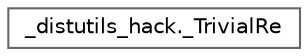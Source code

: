 digraph "Graphical Class Hierarchy"
{
 // LATEX_PDF_SIZE
  bgcolor="transparent";
  edge [fontname=Helvetica,fontsize=10,labelfontname=Helvetica,labelfontsize=10];
  node [fontname=Helvetica,fontsize=10,shape=box,height=0.2,width=0.4];
  rankdir="LR";
  Node0 [id="Node000000",label="_distutils_hack._TrivialRe",height=0.2,width=0.4,color="grey40", fillcolor="white", style="filled",URL="$class__distutils__hack_1_1___trivial_re.html",tooltip=" "];
}
